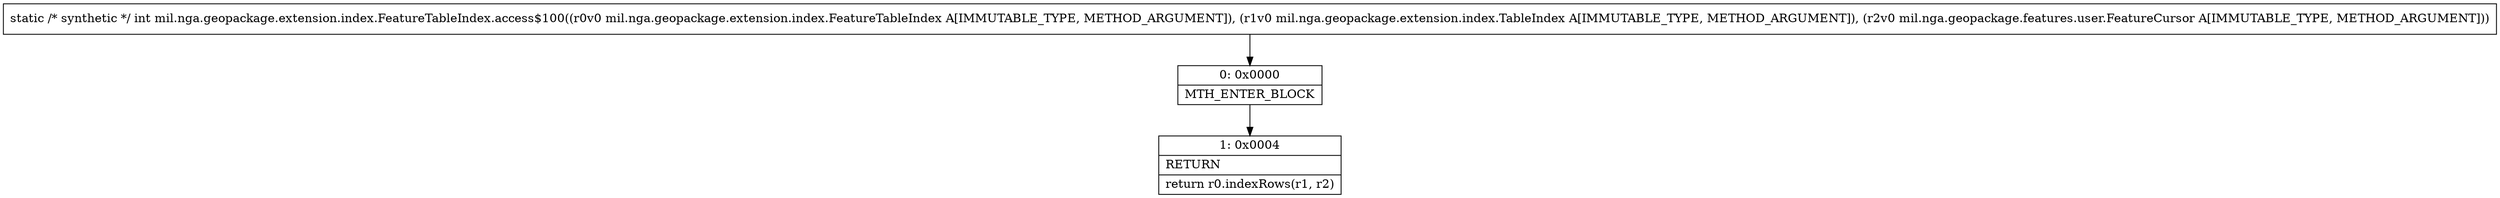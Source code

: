 digraph "CFG formil.nga.geopackage.extension.index.FeatureTableIndex.access$100(Lmil\/nga\/geopackage\/extension\/index\/FeatureTableIndex;Lmil\/nga\/geopackage\/extension\/index\/TableIndex;Lmil\/nga\/geopackage\/features\/user\/FeatureCursor;)I" {
Node_0 [shape=record,label="{0\:\ 0x0000|MTH_ENTER_BLOCK\l}"];
Node_1 [shape=record,label="{1\:\ 0x0004|RETURN\l|return r0.indexRows(r1, r2)\l}"];
MethodNode[shape=record,label="{static \/* synthetic *\/ int mil.nga.geopackage.extension.index.FeatureTableIndex.access$100((r0v0 mil.nga.geopackage.extension.index.FeatureTableIndex A[IMMUTABLE_TYPE, METHOD_ARGUMENT]), (r1v0 mil.nga.geopackage.extension.index.TableIndex A[IMMUTABLE_TYPE, METHOD_ARGUMENT]), (r2v0 mil.nga.geopackage.features.user.FeatureCursor A[IMMUTABLE_TYPE, METHOD_ARGUMENT])) }"];
MethodNode -> Node_0;
Node_0 -> Node_1;
}

